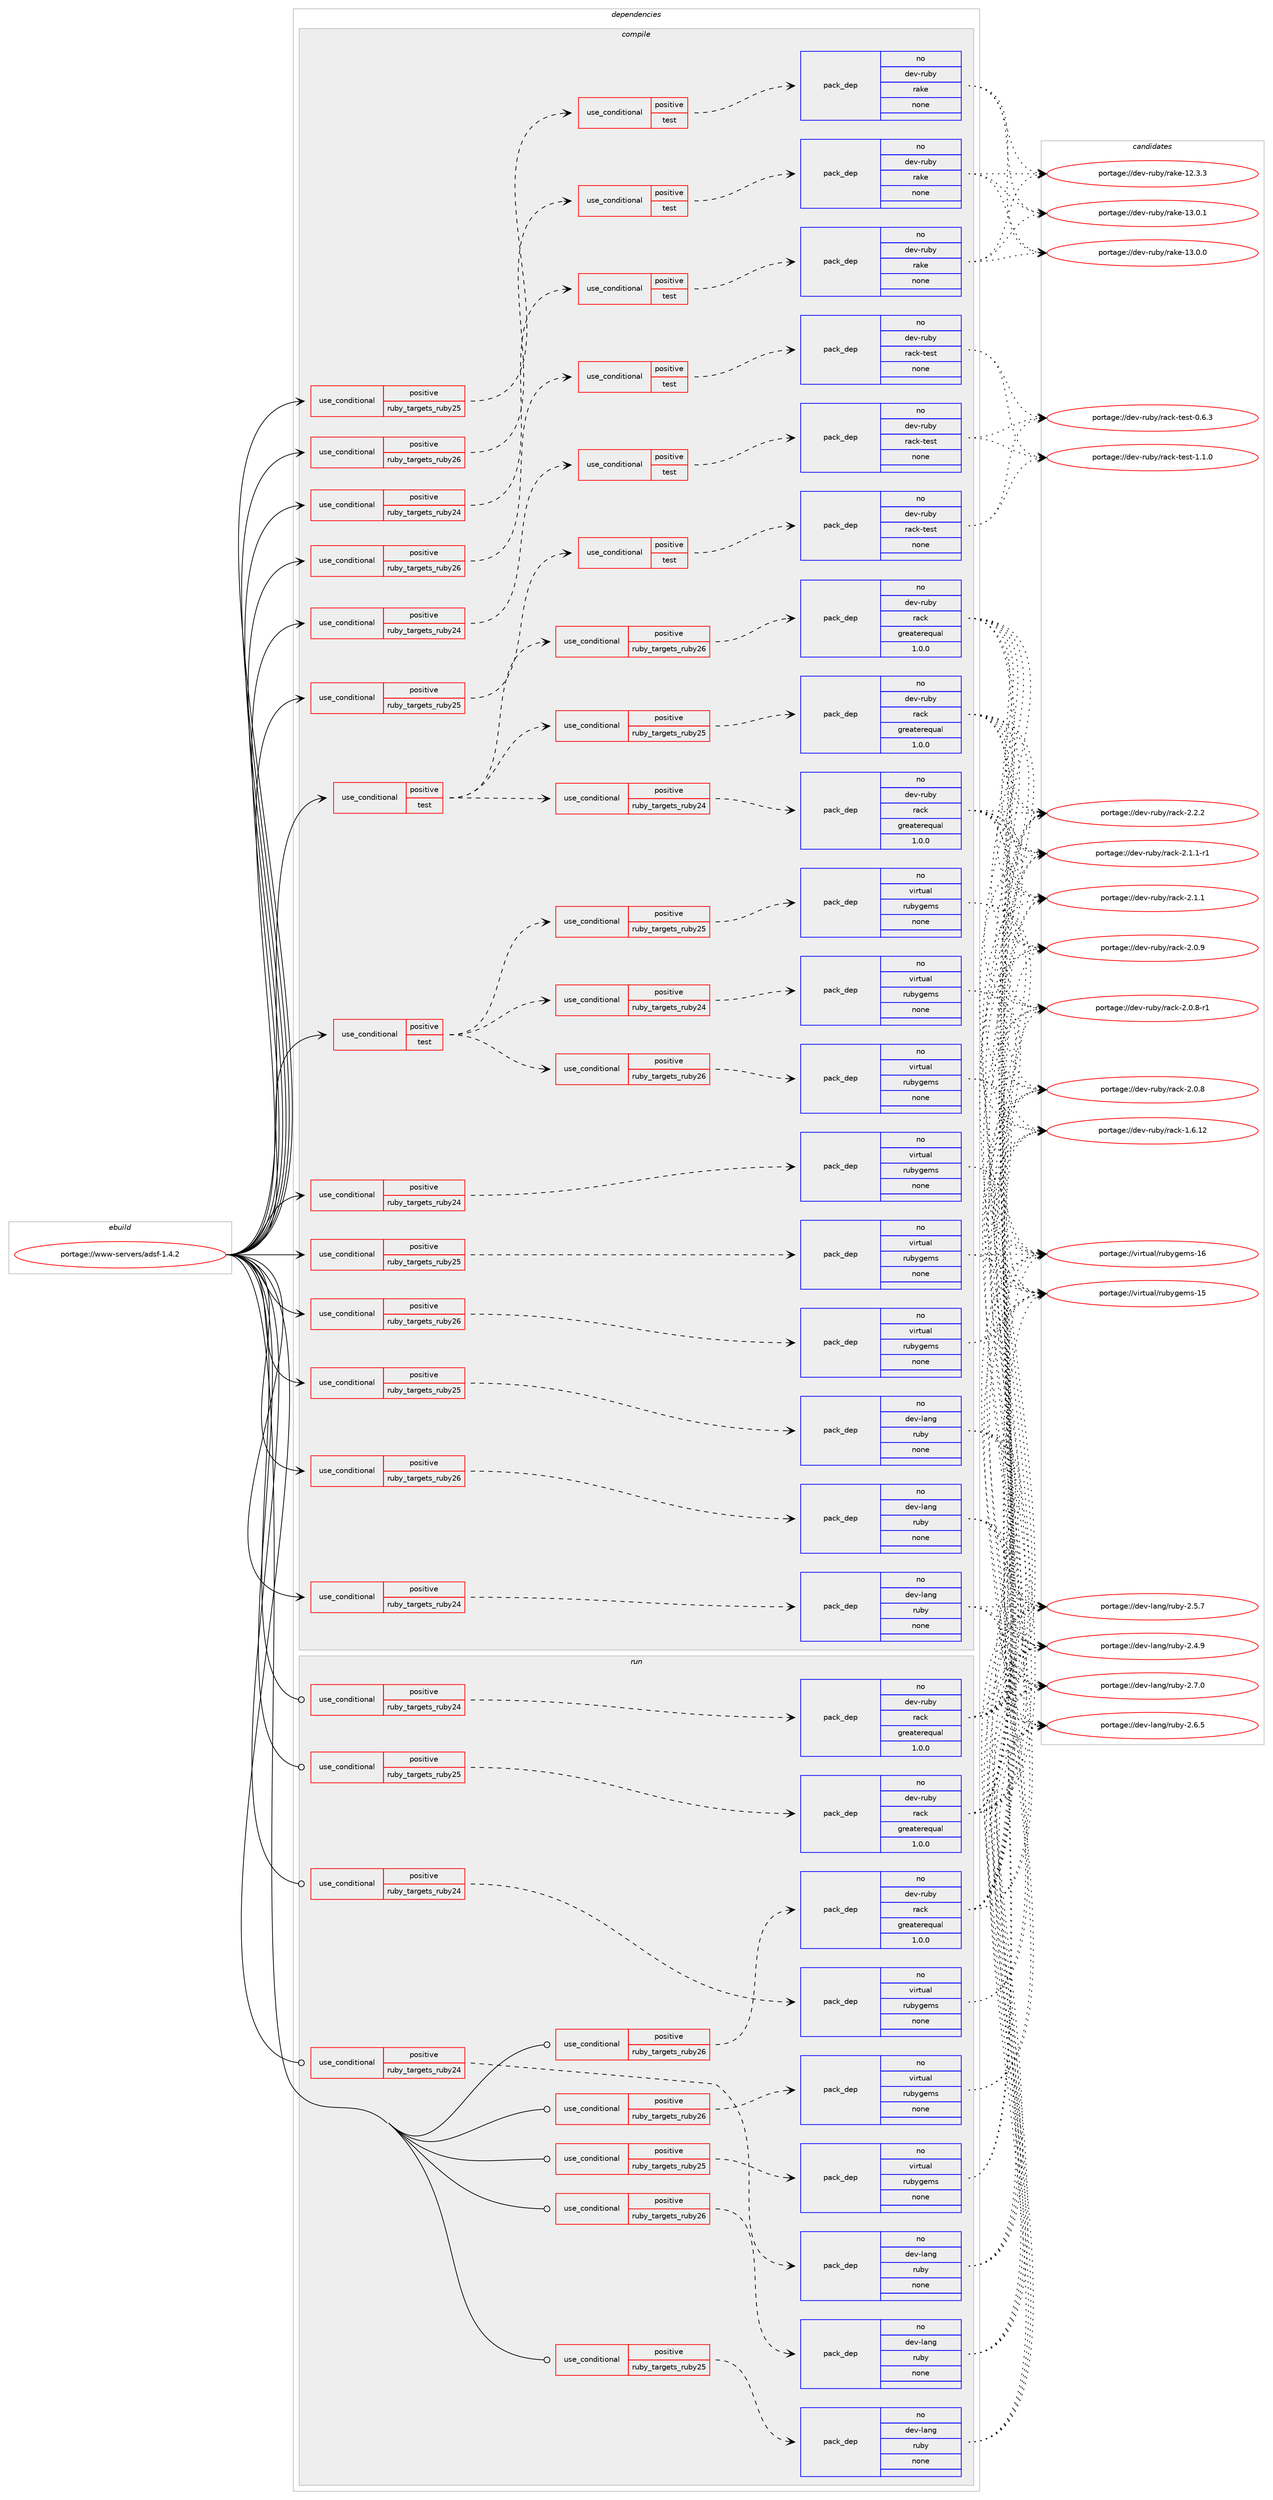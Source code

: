 digraph prolog {

# *************
# Graph options
# *************

newrank=true;
concentrate=true;
compound=true;
graph [rankdir=LR,fontname=Helvetica,fontsize=10,ranksep=1.5];#, ranksep=2.5, nodesep=0.2];
edge  [arrowhead=vee];
node  [fontname=Helvetica,fontsize=10];

# **********
# The ebuild
# **********

subgraph cluster_leftcol {
color=gray;
rank=same;
label=<<i>ebuild</i>>;
id [label="portage://www-servers/adsf-1.4.2", color=red, width=4, href="../www-servers/adsf-1.4.2.svg"];
}

# ****************
# The dependencies
# ****************

subgraph cluster_midcol {
color=gray;
label=<<i>dependencies</i>>;
subgraph cluster_compile {
fillcolor="#eeeeee";
style=filled;
label=<<i>compile</i>>;
subgraph cond671 {
dependency5837 [label=<<TABLE BORDER="0" CELLBORDER="1" CELLSPACING="0" CELLPADDING="4"><TR><TD ROWSPAN="3" CELLPADDING="10">use_conditional</TD></TR><TR><TD>positive</TD></TR><TR><TD>ruby_targets_ruby24</TD></TR></TABLE>>, shape=none, color=red];
subgraph cond672 {
dependency5838 [label=<<TABLE BORDER="0" CELLBORDER="1" CELLSPACING="0" CELLPADDING="4"><TR><TD ROWSPAN="3" CELLPADDING="10">use_conditional</TD></TR><TR><TD>positive</TD></TR><TR><TD>test</TD></TR></TABLE>>, shape=none, color=red];
subgraph pack5133 {
dependency5839 [label=<<TABLE BORDER="0" CELLBORDER="1" CELLSPACING="0" CELLPADDING="4" WIDTH="220"><TR><TD ROWSPAN="6" CELLPADDING="30">pack_dep</TD></TR><TR><TD WIDTH="110">no</TD></TR><TR><TD>dev-ruby</TD></TR><TR><TD>rack-test</TD></TR><TR><TD>none</TD></TR><TR><TD></TD></TR></TABLE>>, shape=none, color=blue];
}
dependency5838:e -> dependency5839:w [weight=20,style="dashed",arrowhead="vee"];
}
dependency5837:e -> dependency5838:w [weight=20,style="dashed",arrowhead="vee"];
}
id:e -> dependency5837:w [weight=20,style="solid",arrowhead="vee"];
subgraph cond673 {
dependency5840 [label=<<TABLE BORDER="0" CELLBORDER="1" CELLSPACING="0" CELLPADDING="4"><TR><TD ROWSPAN="3" CELLPADDING="10">use_conditional</TD></TR><TR><TD>positive</TD></TR><TR><TD>ruby_targets_ruby24</TD></TR></TABLE>>, shape=none, color=red];
subgraph cond674 {
dependency5841 [label=<<TABLE BORDER="0" CELLBORDER="1" CELLSPACING="0" CELLPADDING="4"><TR><TD ROWSPAN="3" CELLPADDING="10">use_conditional</TD></TR><TR><TD>positive</TD></TR><TR><TD>test</TD></TR></TABLE>>, shape=none, color=red];
subgraph pack5134 {
dependency5842 [label=<<TABLE BORDER="0" CELLBORDER="1" CELLSPACING="0" CELLPADDING="4" WIDTH="220"><TR><TD ROWSPAN="6" CELLPADDING="30">pack_dep</TD></TR><TR><TD WIDTH="110">no</TD></TR><TR><TD>dev-ruby</TD></TR><TR><TD>rake</TD></TR><TR><TD>none</TD></TR><TR><TD></TD></TR></TABLE>>, shape=none, color=blue];
}
dependency5841:e -> dependency5842:w [weight=20,style="dashed",arrowhead="vee"];
}
dependency5840:e -> dependency5841:w [weight=20,style="dashed",arrowhead="vee"];
}
id:e -> dependency5840:w [weight=20,style="solid",arrowhead="vee"];
subgraph cond675 {
dependency5843 [label=<<TABLE BORDER="0" CELLBORDER="1" CELLSPACING="0" CELLPADDING="4"><TR><TD ROWSPAN="3" CELLPADDING="10">use_conditional</TD></TR><TR><TD>positive</TD></TR><TR><TD>ruby_targets_ruby24</TD></TR></TABLE>>, shape=none, color=red];
subgraph pack5135 {
dependency5844 [label=<<TABLE BORDER="0" CELLBORDER="1" CELLSPACING="0" CELLPADDING="4" WIDTH="220"><TR><TD ROWSPAN="6" CELLPADDING="30">pack_dep</TD></TR><TR><TD WIDTH="110">no</TD></TR><TR><TD>dev-lang</TD></TR><TR><TD>ruby</TD></TR><TR><TD>none</TD></TR><TR><TD></TD></TR></TABLE>>, shape=none, color=blue];
}
dependency5843:e -> dependency5844:w [weight=20,style="dashed",arrowhead="vee"];
}
id:e -> dependency5843:w [weight=20,style="solid",arrowhead="vee"];
subgraph cond676 {
dependency5845 [label=<<TABLE BORDER="0" CELLBORDER="1" CELLSPACING="0" CELLPADDING="4"><TR><TD ROWSPAN="3" CELLPADDING="10">use_conditional</TD></TR><TR><TD>positive</TD></TR><TR><TD>ruby_targets_ruby24</TD></TR></TABLE>>, shape=none, color=red];
subgraph pack5136 {
dependency5846 [label=<<TABLE BORDER="0" CELLBORDER="1" CELLSPACING="0" CELLPADDING="4" WIDTH="220"><TR><TD ROWSPAN="6" CELLPADDING="30">pack_dep</TD></TR><TR><TD WIDTH="110">no</TD></TR><TR><TD>virtual</TD></TR><TR><TD>rubygems</TD></TR><TR><TD>none</TD></TR><TR><TD></TD></TR></TABLE>>, shape=none, color=blue];
}
dependency5845:e -> dependency5846:w [weight=20,style="dashed",arrowhead="vee"];
}
id:e -> dependency5845:w [weight=20,style="solid",arrowhead="vee"];
subgraph cond677 {
dependency5847 [label=<<TABLE BORDER="0" CELLBORDER="1" CELLSPACING="0" CELLPADDING="4"><TR><TD ROWSPAN="3" CELLPADDING="10">use_conditional</TD></TR><TR><TD>positive</TD></TR><TR><TD>ruby_targets_ruby25</TD></TR></TABLE>>, shape=none, color=red];
subgraph cond678 {
dependency5848 [label=<<TABLE BORDER="0" CELLBORDER="1" CELLSPACING="0" CELLPADDING="4"><TR><TD ROWSPAN="3" CELLPADDING="10">use_conditional</TD></TR><TR><TD>positive</TD></TR><TR><TD>test</TD></TR></TABLE>>, shape=none, color=red];
subgraph pack5137 {
dependency5849 [label=<<TABLE BORDER="0" CELLBORDER="1" CELLSPACING="0" CELLPADDING="4" WIDTH="220"><TR><TD ROWSPAN="6" CELLPADDING="30">pack_dep</TD></TR><TR><TD WIDTH="110">no</TD></TR><TR><TD>dev-ruby</TD></TR><TR><TD>rack-test</TD></TR><TR><TD>none</TD></TR><TR><TD></TD></TR></TABLE>>, shape=none, color=blue];
}
dependency5848:e -> dependency5849:w [weight=20,style="dashed",arrowhead="vee"];
}
dependency5847:e -> dependency5848:w [weight=20,style="dashed",arrowhead="vee"];
}
id:e -> dependency5847:w [weight=20,style="solid",arrowhead="vee"];
subgraph cond679 {
dependency5850 [label=<<TABLE BORDER="0" CELLBORDER="1" CELLSPACING="0" CELLPADDING="4"><TR><TD ROWSPAN="3" CELLPADDING="10">use_conditional</TD></TR><TR><TD>positive</TD></TR><TR><TD>ruby_targets_ruby25</TD></TR></TABLE>>, shape=none, color=red];
subgraph cond680 {
dependency5851 [label=<<TABLE BORDER="0" CELLBORDER="1" CELLSPACING="0" CELLPADDING="4"><TR><TD ROWSPAN="3" CELLPADDING="10">use_conditional</TD></TR><TR><TD>positive</TD></TR><TR><TD>test</TD></TR></TABLE>>, shape=none, color=red];
subgraph pack5138 {
dependency5852 [label=<<TABLE BORDER="0" CELLBORDER="1" CELLSPACING="0" CELLPADDING="4" WIDTH="220"><TR><TD ROWSPAN="6" CELLPADDING="30">pack_dep</TD></TR><TR><TD WIDTH="110">no</TD></TR><TR><TD>dev-ruby</TD></TR><TR><TD>rake</TD></TR><TR><TD>none</TD></TR><TR><TD></TD></TR></TABLE>>, shape=none, color=blue];
}
dependency5851:e -> dependency5852:w [weight=20,style="dashed",arrowhead="vee"];
}
dependency5850:e -> dependency5851:w [weight=20,style="dashed",arrowhead="vee"];
}
id:e -> dependency5850:w [weight=20,style="solid",arrowhead="vee"];
subgraph cond681 {
dependency5853 [label=<<TABLE BORDER="0" CELLBORDER="1" CELLSPACING="0" CELLPADDING="4"><TR><TD ROWSPAN="3" CELLPADDING="10">use_conditional</TD></TR><TR><TD>positive</TD></TR><TR><TD>ruby_targets_ruby25</TD></TR></TABLE>>, shape=none, color=red];
subgraph pack5139 {
dependency5854 [label=<<TABLE BORDER="0" CELLBORDER="1" CELLSPACING="0" CELLPADDING="4" WIDTH="220"><TR><TD ROWSPAN="6" CELLPADDING="30">pack_dep</TD></TR><TR><TD WIDTH="110">no</TD></TR><TR><TD>dev-lang</TD></TR><TR><TD>ruby</TD></TR><TR><TD>none</TD></TR><TR><TD></TD></TR></TABLE>>, shape=none, color=blue];
}
dependency5853:e -> dependency5854:w [weight=20,style="dashed",arrowhead="vee"];
}
id:e -> dependency5853:w [weight=20,style="solid",arrowhead="vee"];
subgraph cond682 {
dependency5855 [label=<<TABLE BORDER="0" CELLBORDER="1" CELLSPACING="0" CELLPADDING="4"><TR><TD ROWSPAN="3" CELLPADDING="10">use_conditional</TD></TR><TR><TD>positive</TD></TR><TR><TD>ruby_targets_ruby25</TD></TR></TABLE>>, shape=none, color=red];
subgraph pack5140 {
dependency5856 [label=<<TABLE BORDER="0" CELLBORDER="1" CELLSPACING="0" CELLPADDING="4" WIDTH="220"><TR><TD ROWSPAN="6" CELLPADDING="30">pack_dep</TD></TR><TR><TD WIDTH="110">no</TD></TR><TR><TD>virtual</TD></TR><TR><TD>rubygems</TD></TR><TR><TD>none</TD></TR><TR><TD></TD></TR></TABLE>>, shape=none, color=blue];
}
dependency5855:e -> dependency5856:w [weight=20,style="dashed",arrowhead="vee"];
}
id:e -> dependency5855:w [weight=20,style="solid",arrowhead="vee"];
subgraph cond683 {
dependency5857 [label=<<TABLE BORDER="0" CELLBORDER="1" CELLSPACING="0" CELLPADDING="4"><TR><TD ROWSPAN="3" CELLPADDING="10">use_conditional</TD></TR><TR><TD>positive</TD></TR><TR><TD>ruby_targets_ruby26</TD></TR></TABLE>>, shape=none, color=red];
subgraph cond684 {
dependency5858 [label=<<TABLE BORDER="0" CELLBORDER="1" CELLSPACING="0" CELLPADDING="4"><TR><TD ROWSPAN="3" CELLPADDING="10">use_conditional</TD></TR><TR><TD>positive</TD></TR><TR><TD>test</TD></TR></TABLE>>, shape=none, color=red];
subgraph pack5141 {
dependency5859 [label=<<TABLE BORDER="0" CELLBORDER="1" CELLSPACING="0" CELLPADDING="4" WIDTH="220"><TR><TD ROWSPAN="6" CELLPADDING="30">pack_dep</TD></TR><TR><TD WIDTH="110">no</TD></TR><TR><TD>dev-ruby</TD></TR><TR><TD>rack-test</TD></TR><TR><TD>none</TD></TR><TR><TD></TD></TR></TABLE>>, shape=none, color=blue];
}
dependency5858:e -> dependency5859:w [weight=20,style="dashed",arrowhead="vee"];
}
dependency5857:e -> dependency5858:w [weight=20,style="dashed",arrowhead="vee"];
}
id:e -> dependency5857:w [weight=20,style="solid",arrowhead="vee"];
subgraph cond685 {
dependency5860 [label=<<TABLE BORDER="0" CELLBORDER="1" CELLSPACING="0" CELLPADDING="4"><TR><TD ROWSPAN="3" CELLPADDING="10">use_conditional</TD></TR><TR><TD>positive</TD></TR><TR><TD>ruby_targets_ruby26</TD></TR></TABLE>>, shape=none, color=red];
subgraph cond686 {
dependency5861 [label=<<TABLE BORDER="0" CELLBORDER="1" CELLSPACING="0" CELLPADDING="4"><TR><TD ROWSPAN="3" CELLPADDING="10">use_conditional</TD></TR><TR><TD>positive</TD></TR><TR><TD>test</TD></TR></TABLE>>, shape=none, color=red];
subgraph pack5142 {
dependency5862 [label=<<TABLE BORDER="0" CELLBORDER="1" CELLSPACING="0" CELLPADDING="4" WIDTH="220"><TR><TD ROWSPAN="6" CELLPADDING="30">pack_dep</TD></TR><TR><TD WIDTH="110">no</TD></TR><TR><TD>dev-ruby</TD></TR><TR><TD>rake</TD></TR><TR><TD>none</TD></TR><TR><TD></TD></TR></TABLE>>, shape=none, color=blue];
}
dependency5861:e -> dependency5862:w [weight=20,style="dashed",arrowhead="vee"];
}
dependency5860:e -> dependency5861:w [weight=20,style="dashed",arrowhead="vee"];
}
id:e -> dependency5860:w [weight=20,style="solid",arrowhead="vee"];
subgraph cond687 {
dependency5863 [label=<<TABLE BORDER="0" CELLBORDER="1" CELLSPACING="0" CELLPADDING="4"><TR><TD ROWSPAN="3" CELLPADDING="10">use_conditional</TD></TR><TR><TD>positive</TD></TR><TR><TD>ruby_targets_ruby26</TD></TR></TABLE>>, shape=none, color=red];
subgraph pack5143 {
dependency5864 [label=<<TABLE BORDER="0" CELLBORDER="1" CELLSPACING="0" CELLPADDING="4" WIDTH="220"><TR><TD ROWSPAN="6" CELLPADDING="30">pack_dep</TD></TR><TR><TD WIDTH="110">no</TD></TR><TR><TD>dev-lang</TD></TR><TR><TD>ruby</TD></TR><TR><TD>none</TD></TR><TR><TD></TD></TR></TABLE>>, shape=none, color=blue];
}
dependency5863:e -> dependency5864:w [weight=20,style="dashed",arrowhead="vee"];
}
id:e -> dependency5863:w [weight=20,style="solid",arrowhead="vee"];
subgraph cond688 {
dependency5865 [label=<<TABLE BORDER="0" CELLBORDER="1" CELLSPACING="0" CELLPADDING="4"><TR><TD ROWSPAN="3" CELLPADDING="10">use_conditional</TD></TR><TR><TD>positive</TD></TR><TR><TD>ruby_targets_ruby26</TD></TR></TABLE>>, shape=none, color=red];
subgraph pack5144 {
dependency5866 [label=<<TABLE BORDER="0" CELLBORDER="1" CELLSPACING="0" CELLPADDING="4" WIDTH="220"><TR><TD ROWSPAN="6" CELLPADDING="30">pack_dep</TD></TR><TR><TD WIDTH="110">no</TD></TR><TR><TD>virtual</TD></TR><TR><TD>rubygems</TD></TR><TR><TD>none</TD></TR><TR><TD></TD></TR></TABLE>>, shape=none, color=blue];
}
dependency5865:e -> dependency5866:w [weight=20,style="dashed",arrowhead="vee"];
}
id:e -> dependency5865:w [weight=20,style="solid",arrowhead="vee"];
subgraph cond689 {
dependency5867 [label=<<TABLE BORDER="0" CELLBORDER="1" CELLSPACING="0" CELLPADDING="4"><TR><TD ROWSPAN="3" CELLPADDING="10">use_conditional</TD></TR><TR><TD>positive</TD></TR><TR><TD>test</TD></TR></TABLE>>, shape=none, color=red];
subgraph cond690 {
dependency5868 [label=<<TABLE BORDER="0" CELLBORDER="1" CELLSPACING="0" CELLPADDING="4"><TR><TD ROWSPAN="3" CELLPADDING="10">use_conditional</TD></TR><TR><TD>positive</TD></TR><TR><TD>ruby_targets_ruby24</TD></TR></TABLE>>, shape=none, color=red];
subgraph pack5145 {
dependency5869 [label=<<TABLE BORDER="0" CELLBORDER="1" CELLSPACING="0" CELLPADDING="4" WIDTH="220"><TR><TD ROWSPAN="6" CELLPADDING="30">pack_dep</TD></TR><TR><TD WIDTH="110">no</TD></TR><TR><TD>dev-ruby</TD></TR><TR><TD>rack</TD></TR><TR><TD>greaterequal</TD></TR><TR><TD>1.0.0</TD></TR></TABLE>>, shape=none, color=blue];
}
dependency5868:e -> dependency5869:w [weight=20,style="dashed",arrowhead="vee"];
}
dependency5867:e -> dependency5868:w [weight=20,style="dashed",arrowhead="vee"];
subgraph cond691 {
dependency5870 [label=<<TABLE BORDER="0" CELLBORDER="1" CELLSPACING="0" CELLPADDING="4"><TR><TD ROWSPAN="3" CELLPADDING="10">use_conditional</TD></TR><TR><TD>positive</TD></TR><TR><TD>ruby_targets_ruby25</TD></TR></TABLE>>, shape=none, color=red];
subgraph pack5146 {
dependency5871 [label=<<TABLE BORDER="0" CELLBORDER="1" CELLSPACING="0" CELLPADDING="4" WIDTH="220"><TR><TD ROWSPAN="6" CELLPADDING="30">pack_dep</TD></TR><TR><TD WIDTH="110">no</TD></TR><TR><TD>dev-ruby</TD></TR><TR><TD>rack</TD></TR><TR><TD>greaterequal</TD></TR><TR><TD>1.0.0</TD></TR></TABLE>>, shape=none, color=blue];
}
dependency5870:e -> dependency5871:w [weight=20,style="dashed",arrowhead="vee"];
}
dependency5867:e -> dependency5870:w [weight=20,style="dashed",arrowhead="vee"];
subgraph cond692 {
dependency5872 [label=<<TABLE BORDER="0" CELLBORDER="1" CELLSPACING="0" CELLPADDING="4"><TR><TD ROWSPAN="3" CELLPADDING="10">use_conditional</TD></TR><TR><TD>positive</TD></TR><TR><TD>ruby_targets_ruby26</TD></TR></TABLE>>, shape=none, color=red];
subgraph pack5147 {
dependency5873 [label=<<TABLE BORDER="0" CELLBORDER="1" CELLSPACING="0" CELLPADDING="4" WIDTH="220"><TR><TD ROWSPAN="6" CELLPADDING="30">pack_dep</TD></TR><TR><TD WIDTH="110">no</TD></TR><TR><TD>dev-ruby</TD></TR><TR><TD>rack</TD></TR><TR><TD>greaterequal</TD></TR><TR><TD>1.0.0</TD></TR></TABLE>>, shape=none, color=blue];
}
dependency5872:e -> dependency5873:w [weight=20,style="dashed",arrowhead="vee"];
}
dependency5867:e -> dependency5872:w [weight=20,style="dashed",arrowhead="vee"];
}
id:e -> dependency5867:w [weight=20,style="solid",arrowhead="vee"];
subgraph cond693 {
dependency5874 [label=<<TABLE BORDER="0" CELLBORDER="1" CELLSPACING="0" CELLPADDING="4"><TR><TD ROWSPAN="3" CELLPADDING="10">use_conditional</TD></TR><TR><TD>positive</TD></TR><TR><TD>test</TD></TR></TABLE>>, shape=none, color=red];
subgraph cond694 {
dependency5875 [label=<<TABLE BORDER="0" CELLBORDER="1" CELLSPACING="0" CELLPADDING="4"><TR><TD ROWSPAN="3" CELLPADDING="10">use_conditional</TD></TR><TR><TD>positive</TD></TR><TR><TD>ruby_targets_ruby24</TD></TR></TABLE>>, shape=none, color=red];
subgraph pack5148 {
dependency5876 [label=<<TABLE BORDER="0" CELLBORDER="1" CELLSPACING="0" CELLPADDING="4" WIDTH="220"><TR><TD ROWSPAN="6" CELLPADDING="30">pack_dep</TD></TR><TR><TD WIDTH="110">no</TD></TR><TR><TD>virtual</TD></TR><TR><TD>rubygems</TD></TR><TR><TD>none</TD></TR><TR><TD></TD></TR></TABLE>>, shape=none, color=blue];
}
dependency5875:e -> dependency5876:w [weight=20,style="dashed",arrowhead="vee"];
}
dependency5874:e -> dependency5875:w [weight=20,style="dashed",arrowhead="vee"];
subgraph cond695 {
dependency5877 [label=<<TABLE BORDER="0" CELLBORDER="1" CELLSPACING="0" CELLPADDING="4"><TR><TD ROWSPAN="3" CELLPADDING="10">use_conditional</TD></TR><TR><TD>positive</TD></TR><TR><TD>ruby_targets_ruby25</TD></TR></TABLE>>, shape=none, color=red];
subgraph pack5149 {
dependency5878 [label=<<TABLE BORDER="0" CELLBORDER="1" CELLSPACING="0" CELLPADDING="4" WIDTH="220"><TR><TD ROWSPAN="6" CELLPADDING="30">pack_dep</TD></TR><TR><TD WIDTH="110">no</TD></TR><TR><TD>virtual</TD></TR><TR><TD>rubygems</TD></TR><TR><TD>none</TD></TR><TR><TD></TD></TR></TABLE>>, shape=none, color=blue];
}
dependency5877:e -> dependency5878:w [weight=20,style="dashed",arrowhead="vee"];
}
dependency5874:e -> dependency5877:w [weight=20,style="dashed",arrowhead="vee"];
subgraph cond696 {
dependency5879 [label=<<TABLE BORDER="0" CELLBORDER="1" CELLSPACING="0" CELLPADDING="4"><TR><TD ROWSPAN="3" CELLPADDING="10">use_conditional</TD></TR><TR><TD>positive</TD></TR><TR><TD>ruby_targets_ruby26</TD></TR></TABLE>>, shape=none, color=red];
subgraph pack5150 {
dependency5880 [label=<<TABLE BORDER="0" CELLBORDER="1" CELLSPACING="0" CELLPADDING="4" WIDTH="220"><TR><TD ROWSPAN="6" CELLPADDING="30">pack_dep</TD></TR><TR><TD WIDTH="110">no</TD></TR><TR><TD>virtual</TD></TR><TR><TD>rubygems</TD></TR><TR><TD>none</TD></TR><TR><TD></TD></TR></TABLE>>, shape=none, color=blue];
}
dependency5879:e -> dependency5880:w [weight=20,style="dashed",arrowhead="vee"];
}
dependency5874:e -> dependency5879:w [weight=20,style="dashed",arrowhead="vee"];
}
id:e -> dependency5874:w [weight=20,style="solid",arrowhead="vee"];
}
subgraph cluster_compileandrun {
fillcolor="#eeeeee";
style=filled;
label=<<i>compile and run</i>>;
}
subgraph cluster_run {
fillcolor="#eeeeee";
style=filled;
label=<<i>run</i>>;
subgraph cond697 {
dependency5881 [label=<<TABLE BORDER="0" CELLBORDER="1" CELLSPACING="0" CELLPADDING="4"><TR><TD ROWSPAN="3" CELLPADDING="10">use_conditional</TD></TR><TR><TD>positive</TD></TR><TR><TD>ruby_targets_ruby24</TD></TR></TABLE>>, shape=none, color=red];
subgraph pack5151 {
dependency5882 [label=<<TABLE BORDER="0" CELLBORDER="1" CELLSPACING="0" CELLPADDING="4" WIDTH="220"><TR><TD ROWSPAN="6" CELLPADDING="30">pack_dep</TD></TR><TR><TD WIDTH="110">no</TD></TR><TR><TD>dev-lang</TD></TR><TR><TD>ruby</TD></TR><TR><TD>none</TD></TR><TR><TD></TD></TR></TABLE>>, shape=none, color=blue];
}
dependency5881:e -> dependency5882:w [weight=20,style="dashed",arrowhead="vee"];
}
id:e -> dependency5881:w [weight=20,style="solid",arrowhead="odot"];
subgraph cond698 {
dependency5883 [label=<<TABLE BORDER="0" CELLBORDER="1" CELLSPACING="0" CELLPADDING="4"><TR><TD ROWSPAN="3" CELLPADDING="10">use_conditional</TD></TR><TR><TD>positive</TD></TR><TR><TD>ruby_targets_ruby24</TD></TR></TABLE>>, shape=none, color=red];
subgraph pack5152 {
dependency5884 [label=<<TABLE BORDER="0" CELLBORDER="1" CELLSPACING="0" CELLPADDING="4" WIDTH="220"><TR><TD ROWSPAN="6" CELLPADDING="30">pack_dep</TD></TR><TR><TD WIDTH="110">no</TD></TR><TR><TD>dev-ruby</TD></TR><TR><TD>rack</TD></TR><TR><TD>greaterequal</TD></TR><TR><TD>1.0.0</TD></TR></TABLE>>, shape=none, color=blue];
}
dependency5883:e -> dependency5884:w [weight=20,style="dashed",arrowhead="vee"];
}
id:e -> dependency5883:w [weight=20,style="solid",arrowhead="odot"];
subgraph cond699 {
dependency5885 [label=<<TABLE BORDER="0" CELLBORDER="1" CELLSPACING="0" CELLPADDING="4"><TR><TD ROWSPAN="3" CELLPADDING="10">use_conditional</TD></TR><TR><TD>positive</TD></TR><TR><TD>ruby_targets_ruby24</TD></TR></TABLE>>, shape=none, color=red];
subgraph pack5153 {
dependency5886 [label=<<TABLE BORDER="0" CELLBORDER="1" CELLSPACING="0" CELLPADDING="4" WIDTH="220"><TR><TD ROWSPAN="6" CELLPADDING="30">pack_dep</TD></TR><TR><TD WIDTH="110">no</TD></TR><TR><TD>virtual</TD></TR><TR><TD>rubygems</TD></TR><TR><TD>none</TD></TR><TR><TD></TD></TR></TABLE>>, shape=none, color=blue];
}
dependency5885:e -> dependency5886:w [weight=20,style="dashed",arrowhead="vee"];
}
id:e -> dependency5885:w [weight=20,style="solid",arrowhead="odot"];
subgraph cond700 {
dependency5887 [label=<<TABLE BORDER="0" CELLBORDER="1" CELLSPACING="0" CELLPADDING="4"><TR><TD ROWSPAN="3" CELLPADDING="10">use_conditional</TD></TR><TR><TD>positive</TD></TR><TR><TD>ruby_targets_ruby25</TD></TR></TABLE>>, shape=none, color=red];
subgraph pack5154 {
dependency5888 [label=<<TABLE BORDER="0" CELLBORDER="1" CELLSPACING="0" CELLPADDING="4" WIDTH="220"><TR><TD ROWSPAN="6" CELLPADDING="30">pack_dep</TD></TR><TR><TD WIDTH="110">no</TD></TR><TR><TD>dev-lang</TD></TR><TR><TD>ruby</TD></TR><TR><TD>none</TD></TR><TR><TD></TD></TR></TABLE>>, shape=none, color=blue];
}
dependency5887:e -> dependency5888:w [weight=20,style="dashed",arrowhead="vee"];
}
id:e -> dependency5887:w [weight=20,style="solid",arrowhead="odot"];
subgraph cond701 {
dependency5889 [label=<<TABLE BORDER="0" CELLBORDER="1" CELLSPACING="0" CELLPADDING="4"><TR><TD ROWSPAN="3" CELLPADDING="10">use_conditional</TD></TR><TR><TD>positive</TD></TR><TR><TD>ruby_targets_ruby25</TD></TR></TABLE>>, shape=none, color=red];
subgraph pack5155 {
dependency5890 [label=<<TABLE BORDER="0" CELLBORDER="1" CELLSPACING="0" CELLPADDING="4" WIDTH="220"><TR><TD ROWSPAN="6" CELLPADDING="30">pack_dep</TD></TR><TR><TD WIDTH="110">no</TD></TR><TR><TD>dev-ruby</TD></TR><TR><TD>rack</TD></TR><TR><TD>greaterequal</TD></TR><TR><TD>1.0.0</TD></TR></TABLE>>, shape=none, color=blue];
}
dependency5889:e -> dependency5890:w [weight=20,style="dashed",arrowhead="vee"];
}
id:e -> dependency5889:w [weight=20,style="solid",arrowhead="odot"];
subgraph cond702 {
dependency5891 [label=<<TABLE BORDER="0" CELLBORDER="1" CELLSPACING="0" CELLPADDING="4"><TR><TD ROWSPAN="3" CELLPADDING="10">use_conditional</TD></TR><TR><TD>positive</TD></TR><TR><TD>ruby_targets_ruby25</TD></TR></TABLE>>, shape=none, color=red];
subgraph pack5156 {
dependency5892 [label=<<TABLE BORDER="0" CELLBORDER="1" CELLSPACING="0" CELLPADDING="4" WIDTH="220"><TR><TD ROWSPAN="6" CELLPADDING="30">pack_dep</TD></TR><TR><TD WIDTH="110">no</TD></TR><TR><TD>virtual</TD></TR><TR><TD>rubygems</TD></TR><TR><TD>none</TD></TR><TR><TD></TD></TR></TABLE>>, shape=none, color=blue];
}
dependency5891:e -> dependency5892:w [weight=20,style="dashed",arrowhead="vee"];
}
id:e -> dependency5891:w [weight=20,style="solid",arrowhead="odot"];
subgraph cond703 {
dependency5893 [label=<<TABLE BORDER="0" CELLBORDER="1" CELLSPACING="0" CELLPADDING="4"><TR><TD ROWSPAN="3" CELLPADDING="10">use_conditional</TD></TR><TR><TD>positive</TD></TR><TR><TD>ruby_targets_ruby26</TD></TR></TABLE>>, shape=none, color=red];
subgraph pack5157 {
dependency5894 [label=<<TABLE BORDER="0" CELLBORDER="1" CELLSPACING="0" CELLPADDING="4" WIDTH="220"><TR><TD ROWSPAN="6" CELLPADDING="30">pack_dep</TD></TR><TR><TD WIDTH="110">no</TD></TR><TR><TD>dev-lang</TD></TR><TR><TD>ruby</TD></TR><TR><TD>none</TD></TR><TR><TD></TD></TR></TABLE>>, shape=none, color=blue];
}
dependency5893:e -> dependency5894:w [weight=20,style="dashed",arrowhead="vee"];
}
id:e -> dependency5893:w [weight=20,style="solid",arrowhead="odot"];
subgraph cond704 {
dependency5895 [label=<<TABLE BORDER="0" CELLBORDER="1" CELLSPACING="0" CELLPADDING="4"><TR><TD ROWSPAN="3" CELLPADDING="10">use_conditional</TD></TR><TR><TD>positive</TD></TR><TR><TD>ruby_targets_ruby26</TD></TR></TABLE>>, shape=none, color=red];
subgraph pack5158 {
dependency5896 [label=<<TABLE BORDER="0" CELLBORDER="1" CELLSPACING="0" CELLPADDING="4" WIDTH="220"><TR><TD ROWSPAN="6" CELLPADDING="30">pack_dep</TD></TR><TR><TD WIDTH="110">no</TD></TR><TR><TD>dev-ruby</TD></TR><TR><TD>rack</TD></TR><TR><TD>greaterequal</TD></TR><TR><TD>1.0.0</TD></TR></TABLE>>, shape=none, color=blue];
}
dependency5895:e -> dependency5896:w [weight=20,style="dashed",arrowhead="vee"];
}
id:e -> dependency5895:w [weight=20,style="solid",arrowhead="odot"];
subgraph cond705 {
dependency5897 [label=<<TABLE BORDER="0" CELLBORDER="1" CELLSPACING="0" CELLPADDING="4"><TR><TD ROWSPAN="3" CELLPADDING="10">use_conditional</TD></TR><TR><TD>positive</TD></TR><TR><TD>ruby_targets_ruby26</TD></TR></TABLE>>, shape=none, color=red];
subgraph pack5159 {
dependency5898 [label=<<TABLE BORDER="0" CELLBORDER="1" CELLSPACING="0" CELLPADDING="4" WIDTH="220"><TR><TD ROWSPAN="6" CELLPADDING="30">pack_dep</TD></TR><TR><TD WIDTH="110">no</TD></TR><TR><TD>virtual</TD></TR><TR><TD>rubygems</TD></TR><TR><TD>none</TD></TR><TR><TD></TD></TR></TABLE>>, shape=none, color=blue];
}
dependency5897:e -> dependency5898:w [weight=20,style="dashed",arrowhead="vee"];
}
id:e -> dependency5897:w [weight=20,style="solid",arrowhead="odot"];
}
}

# **************
# The candidates
# **************

subgraph cluster_choices {
rank=same;
color=gray;
label=<<i>candidates</i>>;

subgraph choice5133 {
color=black;
nodesep=1;
choice100101118451141179812147114979910745116101115116454946494648 [label="portage://dev-ruby/rack-test-1.1.0", color=red, width=4,href="../dev-ruby/rack-test-1.1.0.svg"];
choice100101118451141179812147114979910745116101115116454846544651 [label="portage://dev-ruby/rack-test-0.6.3", color=red, width=4,href="../dev-ruby/rack-test-0.6.3.svg"];
dependency5839:e -> choice100101118451141179812147114979910745116101115116454946494648:w [style=dotted,weight="100"];
dependency5839:e -> choice100101118451141179812147114979910745116101115116454846544651:w [style=dotted,weight="100"];
}
subgraph choice5134 {
color=black;
nodesep=1;
choice1001011184511411798121471149710710145495146484649 [label="portage://dev-ruby/rake-13.0.1", color=red, width=4,href="../dev-ruby/rake-13.0.1.svg"];
choice1001011184511411798121471149710710145495146484648 [label="portage://dev-ruby/rake-13.0.0", color=red, width=4,href="../dev-ruby/rake-13.0.0.svg"];
choice1001011184511411798121471149710710145495046514651 [label="portage://dev-ruby/rake-12.3.3", color=red, width=4,href="../dev-ruby/rake-12.3.3.svg"];
dependency5842:e -> choice1001011184511411798121471149710710145495146484649:w [style=dotted,weight="100"];
dependency5842:e -> choice1001011184511411798121471149710710145495146484648:w [style=dotted,weight="100"];
dependency5842:e -> choice1001011184511411798121471149710710145495046514651:w [style=dotted,weight="100"];
}
subgraph choice5135 {
color=black;
nodesep=1;
choice10010111845108971101034711411798121455046554648 [label="portage://dev-lang/ruby-2.7.0", color=red, width=4,href="../dev-lang/ruby-2.7.0.svg"];
choice10010111845108971101034711411798121455046544653 [label="portage://dev-lang/ruby-2.6.5", color=red, width=4,href="../dev-lang/ruby-2.6.5.svg"];
choice10010111845108971101034711411798121455046534655 [label="portage://dev-lang/ruby-2.5.7", color=red, width=4,href="../dev-lang/ruby-2.5.7.svg"];
choice10010111845108971101034711411798121455046524657 [label="portage://dev-lang/ruby-2.4.9", color=red, width=4,href="../dev-lang/ruby-2.4.9.svg"];
dependency5844:e -> choice10010111845108971101034711411798121455046554648:w [style=dotted,weight="100"];
dependency5844:e -> choice10010111845108971101034711411798121455046544653:w [style=dotted,weight="100"];
dependency5844:e -> choice10010111845108971101034711411798121455046534655:w [style=dotted,weight="100"];
dependency5844:e -> choice10010111845108971101034711411798121455046524657:w [style=dotted,weight="100"];
}
subgraph choice5136 {
color=black;
nodesep=1;
choice118105114116117971084711411798121103101109115454954 [label="portage://virtual/rubygems-16", color=red, width=4,href="../virtual/rubygems-16.svg"];
choice118105114116117971084711411798121103101109115454953 [label="portage://virtual/rubygems-15", color=red, width=4,href="../virtual/rubygems-15.svg"];
dependency5846:e -> choice118105114116117971084711411798121103101109115454954:w [style=dotted,weight="100"];
dependency5846:e -> choice118105114116117971084711411798121103101109115454953:w [style=dotted,weight="100"];
}
subgraph choice5137 {
color=black;
nodesep=1;
choice100101118451141179812147114979910745116101115116454946494648 [label="portage://dev-ruby/rack-test-1.1.0", color=red, width=4,href="../dev-ruby/rack-test-1.1.0.svg"];
choice100101118451141179812147114979910745116101115116454846544651 [label="portage://dev-ruby/rack-test-0.6.3", color=red, width=4,href="../dev-ruby/rack-test-0.6.3.svg"];
dependency5849:e -> choice100101118451141179812147114979910745116101115116454946494648:w [style=dotted,weight="100"];
dependency5849:e -> choice100101118451141179812147114979910745116101115116454846544651:w [style=dotted,weight="100"];
}
subgraph choice5138 {
color=black;
nodesep=1;
choice1001011184511411798121471149710710145495146484649 [label="portage://dev-ruby/rake-13.0.1", color=red, width=4,href="../dev-ruby/rake-13.0.1.svg"];
choice1001011184511411798121471149710710145495146484648 [label="portage://dev-ruby/rake-13.0.0", color=red, width=4,href="../dev-ruby/rake-13.0.0.svg"];
choice1001011184511411798121471149710710145495046514651 [label="portage://dev-ruby/rake-12.3.3", color=red, width=4,href="../dev-ruby/rake-12.3.3.svg"];
dependency5852:e -> choice1001011184511411798121471149710710145495146484649:w [style=dotted,weight="100"];
dependency5852:e -> choice1001011184511411798121471149710710145495146484648:w [style=dotted,weight="100"];
dependency5852:e -> choice1001011184511411798121471149710710145495046514651:w [style=dotted,weight="100"];
}
subgraph choice5139 {
color=black;
nodesep=1;
choice10010111845108971101034711411798121455046554648 [label="portage://dev-lang/ruby-2.7.0", color=red, width=4,href="../dev-lang/ruby-2.7.0.svg"];
choice10010111845108971101034711411798121455046544653 [label="portage://dev-lang/ruby-2.6.5", color=red, width=4,href="../dev-lang/ruby-2.6.5.svg"];
choice10010111845108971101034711411798121455046534655 [label="portage://dev-lang/ruby-2.5.7", color=red, width=4,href="../dev-lang/ruby-2.5.7.svg"];
choice10010111845108971101034711411798121455046524657 [label="portage://dev-lang/ruby-2.4.9", color=red, width=4,href="../dev-lang/ruby-2.4.9.svg"];
dependency5854:e -> choice10010111845108971101034711411798121455046554648:w [style=dotted,weight="100"];
dependency5854:e -> choice10010111845108971101034711411798121455046544653:w [style=dotted,weight="100"];
dependency5854:e -> choice10010111845108971101034711411798121455046534655:w [style=dotted,weight="100"];
dependency5854:e -> choice10010111845108971101034711411798121455046524657:w [style=dotted,weight="100"];
}
subgraph choice5140 {
color=black;
nodesep=1;
choice118105114116117971084711411798121103101109115454954 [label="portage://virtual/rubygems-16", color=red, width=4,href="../virtual/rubygems-16.svg"];
choice118105114116117971084711411798121103101109115454953 [label="portage://virtual/rubygems-15", color=red, width=4,href="../virtual/rubygems-15.svg"];
dependency5856:e -> choice118105114116117971084711411798121103101109115454954:w [style=dotted,weight="100"];
dependency5856:e -> choice118105114116117971084711411798121103101109115454953:w [style=dotted,weight="100"];
}
subgraph choice5141 {
color=black;
nodesep=1;
choice100101118451141179812147114979910745116101115116454946494648 [label="portage://dev-ruby/rack-test-1.1.0", color=red, width=4,href="../dev-ruby/rack-test-1.1.0.svg"];
choice100101118451141179812147114979910745116101115116454846544651 [label="portage://dev-ruby/rack-test-0.6.3", color=red, width=4,href="../dev-ruby/rack-test-0.6.3.svg"];
dependency5859:e -> choice100101118451141179812147114979910745116101115116454946494648:w [style=dotted,weight="100"];
dependency5859:e -> choice100101118451141179812147114979910745116101115116454846544651:w [style=dotted,weight="100"];
}
subgraph choice5142 {
color=black;
nodesep=1;
choice1001011184511411798121471149710710145495146484649 [label="portage://dev-ruby/rake-13.0.1", color=red, width=4,href="../dev-ruby/rake-13.0.1.svg"];
choice1001011184511411798121471149710710145495146484648 [label="portage://dev-ruby/rake-13.0.0", color=red, width=4,href="../dev-ruby/rake-13.0.0.svg"];
choice1001011184511411798121471149710710145495046514651 [label="portage://dev-ruby/rake-12.3.3", color=red, width=4,href="../dev-ruby/rake-12.3.3.svg"];
dependency5862:e -> choice1001011184511411798121471149710710145495146484649:w [style=dotted,weight="100"];
dependency5862:e -> choice1001011184511411798121471149710710145495146484648:w [style=dotted,weight="100"];
dependency5862:e -> choice1001011184511411798121471149710710145495046514651:w [style=dotted,weight="100"];
}
subgraph choice5143 {
color=black;
nodesep=1;
choice10010111845108971101034711411798121455046554648 [label="portage://dev-lang/ruby-2.7.0", color=red, width=4,href="../dev-lang/ruby-2.7.0.svg"];
choice10010111845108971101034711411798121455046544653 [label="portage://dev-lang/ruby-2.6.5", color=red, width=4,href="../dev-lang/ruby-2.6.5.svg"];
choice10010111845108971101034711411798121455046534655 [label="portage://dev-lang/ruby-2.5.7", color=red, width=4,href="../dev-lang/ruby-2.5.7.svg"];
choice10010111845108971101034711411798121455046524657 [label="portage://dev-lang/ruby-2.4.9", color=red, width=4,href="../dev-lang/ruby-2.4.9.svg"];
dependency5864:e -> choice10010111845108971101034711411798121455046554648:w [style=dotted,weight="100"];
dependency5864:e -> choice10010111845108971101034711411798121455046544653:w [style=dotted,weight="100"];
dependency5864:e -> choice10010111845108971101034711411798121455046534655:w [style=dotted,weight="100"];
dependency5864:e -> choice10010111845108971101034711411798121455046524657:w [style=dotted,weight="100"];
}
subgraph choice5144 {
color=black;
nodesep=1;
choice118105114116117971084711411798121103101109115454954 [label="portage://virtual/rubygems-16", color=red, width=4,href="../virtual/rubygems-16.svg"];
choice118105114116117971084711411798121103101109115454953 [label="portage://virtual/rubygems-15", color=red, width=4,href="../virtual/rubygems-15.svg"];
dependency5866:e -> choice118105114116117971084711411798121103101109115454954:w [style=dotted,weight="100"];
dependency5866:e -> choice118105114116117971084711411798121103101109115454953:w [style=dotted,weight="100"];
}
subgraph choice5145 {
color=black;
nodesep=1;
choice1001011184511411798121471149799107455046504650 [label="portage://dev-ruby/rack-2.2.2", color=red, width=4,href="../dev-ruby/rack-2.2.2.svg"];
choice10010111845114117981214711497991074550464946494511449 [label="portage://dev-ruby/rack-2.1.1-r1", color=red, width=4,href="../dev-ruby/rack-2.1.1-r1.svg"];
choice1001011184511411798121471149799107455046494649 [label="portage://dev-ruby/rack-2.1.1", color=red, width=4,href="../dev-ruby/rack-2.1.1.svg"];
choice1001011184511411798121471149799107455046484657 [label="portage://dev-ruby/rack-2.0.9", color=red, width=4,href="../dev-ruby/rack-2.0.9.svg"];
choice10010111845114117981214711497991074550464846564511449 [label="portage://dev-ruby/rack-2.0.8-r1", color=red, width=4,href="../dev-ruby/rack-2.0.8-r1.svg"];
choice1001011184511411798121471149799107455046484656 [label="portage://dev-ruby/rack-2.0.8", color=red, width=4,href="../dev-ruby/rack-2.0.8.svg"];
choice100101118451141179812147114979910745494654464950 [label="portage://dev-ruby/rack-1.6.12", color=red, width=4,href="../dev-ruby/rack-1.6.12.svg"];
dependency5869:e -> choice1001011184511411798121471149799107455046504650:w [style=dotted,weight="100"];
dependency5869:e -> choice10010111845114117981214711497991074550464946494511449:w [style=dotted,weight="100"];
dependency5869:e -> choice1001011184511411798121471149799107455046494649:w [style=dotted,weight="100"];
dependency5869:e -> choice1001011184511411798121471149799107455046484657:w [style=dotted,weight="100"];
dependency5869:e -> choice10010111845114117981214711497991074550464846564511449:w [style=dotted,weight="100"];
dependency5869:e -> choice1001011184511411798121471149799107455046484656:w [style=dotted,weight="100"];
dependency5869:e -> choice100101118451141179812147114979910745494654464950:w [style=dotted,weight="100"];
}
subgraph choice5146 {
color=black;
nodesep=1;
choice1001011184511411798121471149799107455046504650 [label="portage://dev-ruby/rack-2.2.2", color=red, width=4,href="../dev-ruby/rack-2.2.2.svg"];
choice10010111845114117981214711497991074550464946494511449 [label="portage://dev-ruby/rack-2.1.1-r1", color=red, width=4,href="../dev-ruby/rack-2.1.1-r1.svg"];
choice1001011184511411798121471149799107455046494649 [label="portage://dev-ruby/rack-2.1.1", color=red, width=4,href="../dev-ruby/rack-2.1.1.svg"];
choice1001011184511411798121471149799107455046484657 [label="portage://dev-ruby/rack-2.0.9", color=red, width=4,href="../dev-ruby/rack-2.0.9.svg"];
choice10010111845114117981214711497991074550464846564511449 [label="portage://dev-ruby/rack-2.0.8-r1", color=red, width=4,href="../dev-ruby/rack-2.0.8-r1.svg"];
choice1001011184511411798121471149799107455046484656 [label="portage://dev-ruby/rack-2.0.8", color=red, width=4,href="../dev-ruby/rack-2.0.8.svg"];
choice100101118451141179812147114979910745494654464950 [label="portage://dev-ruby/rack-1.6.12", color=red, width=4,href="../dev-ruby/rack-1.6.12.svg"];
dependency5871:e -> choice1001011184511411798121471149799107455046504650:w [style=dotted,weight="100"];
dependency5871:e -> choice10010111845114117981214711497991074550464946494511449:w [style=dotted,weight="100"];
dependency5871:e -> choice1001011184511411798121471149799107455046494649:w [style=dotted,weight="100"];
dependency5871:e -> choice1001011184511411798121471149799107455046484657:w [style=dotted,weight="100"];
dependency5871:e -> choice10010111845114117981214711497991074550464846564511449:w [style=dotted,weight="100"];
dependency5871:e -> choice1001011184511411798121471149799107455046484656:w [style=dotted,weight="100"];
dependency5871:e -> choice100101118451141179812147114979910745494654464950:w [style=dotted,weight="100"];
}
subgraph choice5147 {
color=black;
nodesep=1;
choice1001011184511411798121471149799107455046504650 [label="portage://dev-ruby/rack-2.2.2", color=red, width=4,href="../dev-ruby/rack-2.2.2.svg"];
choice10010111845114117981214711497991074550464946494511449 [label="portage://dev-ruby/rack-2.1.1-r1", color=red, width=4,href="../dev-ruby/rack-2.1.1-r1.svg"];
choice1001011184511411798121471149799107455046494649 [label="portage://dev-ruby/rack-2.1.1", color=red, width=4,href="../dev-ruby/rack-2.1.1.svg"];
choice1001011184511411798121471149799107455046484657 [label="portage://dev-ruby/rack-2.0.9", color=red, width=4,href="../dev-ruby/rack-2.0.9.svg"];
choice10010111845114117981214711497991074550464846564511449 [label="portage://dev-ruby/rack-2.0.8-r1", color=red, width=4,href="../dev-ruby/rack-2.0.8-r1.svg"];
choice1001011184511411798121471149799107455046484656 [label="portage://dev-ruby/rack-2.0.8", color=red, width=4,href="../dev-ruby/rack-2.0.8.svg"];
choice100101118451141179812147114979910745494654464950 [label="portage://dev-ruby/rack-1.6.12", color=red, width=4,href="../dev-ruby/rack-1.6.12.svg"];
dependency5873:e -> choice1001011184511411798121471149799107455046504650:w [style=dotted,weight="100"];
dependency5873:e -> choice10010111845114117981214711497991074550464946494511449:w [style=dotted,weight="100"];
dependency5873:e -> choice1001011184511411798121471149799107455046494649:w [style=dotted,weight="100"];
dependency5873:e -> choice1001011184511411798121471149799107455046484657:w [style=dotted,weight="100"];
dependency5873:e -> choice10010111845114117981214711497991074550464846564511449:w [style=dotted,weight="100"];
dependency5873:e -> choice1001011184511411798121471149799107455046484656:w [style=dotted,weight="100"];
dependency5873:e -> choice100101118451141179812147114979910745494654464950:w [style=dotted,weight="100"];
}
subgraph choice5148 {
color=black;
nodesep=1;
choice118105114116117971084711411798121103101109115454954 [label="portage://virtual/rubygems-16", color=red, width=4,href="../virtual/rubygems-16.svg"];
choice118105114116117971084711411798121103101109115454953 [label="portage://virtual/rubygems-15", color=red, width=4,href="../virtual/rubygems-15.svg"];
dependency5876:e -> choice118105114116117971084711411798121103101109115454954:w [style=dotted,weight="100"];
dependency5876:e -> choice118105114116117971084711411798121103101109115454953:w [style=dotted,weight="100"];
}
subgraph choice5149 {
color=black;
nodesep=1;
choice118105114116117971084711411798121103101109115454954 [label="portage://virtual/rubygems-16", color=red, width=4,href="../virtual/rubygems-16.svg"];
choice118105114116117971084711411798121103101109115454953 [label="portage://virtual/rubygems-15", color=red, width=4,href="../virtual/rubygems-15.svg"];
dependency5878:e -> choice118105114116117971084711411798121103101109115454954:w [style=dotted,weight="100"];
dependency5878:e -> choice118105114116117971084711411798121103101109115454953:w [style=dotted,weight="100"];
}
subgraph choice5150 {
color=black;
nodesep=1;
choice118105114116117971084711411798121103101109115454954 [label="portage://virtual/rubygems-16", color=red, width=4,href="../virtual/rubygems-16.svg"];
choice118105114116117971084711411798121103101109115454953 [label="portage://virtual/rubygems-15", color=red, width=4,href="../virtual/rubygems-15.svg"];
dependency5880:e -> choice118105114116117971084711411798121103101109115454954:w [style=dotted,weight="100"];
dependency5880:e -> choice118105114116117971084711411798121103101109115454953:w [style=dotted,weight="100"];
}
subgraph choice5151 {
color=black;
nodesep=1;
choice10010111845108971101034711411798121455046554648 [label="portage://dev-lang/ruby-2.7.0", color=red, width=4,href="../dev-lang/ruby-2.7.0.svg"];
choice10010111845108971101034711411798121455046544653 [label="portage://dev-lang/ruby-2.6.5", color=red, width=4,href="../dev-lang/ruby-2.6.5.svg"];
choice10010111845108971101034711411798121455046534655 [label="portage://dev-lang/ruby-2.5.7", color=red, width=4,href="../dev-lang/ruby-2.5.7.svg"];
choice10010111845108971101034711411798121455046524657 [label="portage://dev-lang/ruby-2.4.9", color=red, width=4,href="../dev-lang/ruby-2.4.9.svg"];
dependency5882:e -> choice10010111845108971101034711411798121455046554648:w [style=dotted,weight="100"];
dependency5882:e -> choice10010111845108971101034711411798121455046544653:w [style=dotted,weight="100"];
dependency5882:e -> choice10010111845108971101034711411798121455046534655:w [style=dotted,weight="100"];
dependency5882:e -> choice10010111845108971101034711411798121455046524657:w [style=dotted,weight="100"];
}
subgraph choice5152 {
color=black;
nodesep=1;
choice1001011184511411798121471149799107455046504650 [label="portage://dev-ruby/rack-2.2.2", color=red, width=4,href="../dev-ruby/rack-2.2.2.svg"];
choice10010111845114117981214711497991074550464946494511449 [label="portage://dev-ruby/rack-2.1.1-r1", color=red, width=4,href="../dev-ruby/rack-2.1.1-r1.svg"];
choice1001011184511411798121471149799107455046494649 [label="portage://dev-ruby/rack-2.1.1", color=red, width=4,href="../dev-ruby/rack-2.1.1.svg"];
choice1001011184511411798121471149799107455046484657 [label="portage://dev-ruby/rack-2.0.9", color=red, width=4,href="../dev-ruby/rack-2.0.9.svg"];
choice10010111845114117981214711497991074550464846564511449 [label="portage://dev-ruby/rack-2.0.8-r1", color=red, width=4,href="../dev-ruby/rack-2.0.8-r1.svg"];
choice1001011184511411798121471149799107455046484656 [label="portage://dev-ruby/rack-2.0.8", color=red, width=4,href="../dev-ruby/rack-2.0.8.svg"];
choice100101118451141179812147114979910745494654464950 [label="portage://dev-ruby/rack-1.6.12", color=red, width=4,href="../dev-ruby/rack-1.6.12.svg"];
dependency5884:e -> choice1001011184511411798121471149799107455046504650:w [style=dotted,weight="100"];
dependency5884:e -> choice10010111845114117981214711497991074550464946494511449:w [style=dotted,weight="100"];
dependency5884:e -> choice1001011184511411798121471149799107455046494649:w [style=dotted,weight="100"];
dependency5884:e -> choice1001011184511411798121471149799107455046484657:w [style=dotted,weight="100"];
dependency5884:e -> choice10010111845114117981214711497991074550464846564511449:w [style=dotted,weight="100"];
dependency5884:e -> choice1001011184511411798121471149799107455046484656:w [style=dotted,weight="100"];
dependency5884:e -> choice100101118451141179812147114979910745494654464950:w [style=dotted,weight="100"];
}
subgraph choice5153 {
color=black;
nodesep=1;
choice118105114116117971084711411798121103101109115454954 [label="portage://virtual/rubygems-16", color=red, width=4,href="../virtual/rubygems-16.svg"];
choice118105114116117971084711411798121103101109115454953 [label="portage://virtual/rubygems-15", color=red, width=4,href="../virtual/rubygems-15.svg"];
dependency5886:e -> choice118105114116117971084711411798121103101109115454954:w [style=dotted,weight="100"];
dependency5886:e -> choice118105114116117971084711411798121103101109115454953:w [style=dotted,weight="100"];
}
subgraph choice5154 {
color=black;
nodesep=1;
choice10010111845108971101034711411798121455046554648 [label="portage://dev-lang/ruby-2.7.0", color=red, width=4,href="../dev-lang/ruby-2.7.0.svg"];
choice10010111845108971101034711411798121455046544653 [label="portage://dev-lang/ruby-2.6.5", color=red, width=4,href="../dev-lang/ruby-2.6.5.svg"];
choice10010111845108971101034711411798121455046534655 [label="portage://dev-lang/ruby-2.5.7", color=red, width=4,href="../dev-lang/ruby-2.5.7.svg"];
choice10010111845108971101034711411798121455046524657 [label="portage://dev-lang/ruby-2.4.9", color=red, width=4,href="../dev-lang/ruby-2.4.9.svg"];
dependency5888:e -> choice10010111845108971101034711411798121455046554648:w [style=dotted,weight="100"];
dependency5888:e -> choice10010111845108971101034711411798121455046544653:w [style=dotted,weight="100"];
dependency5888:e -> choice10010111845108971101034711411798121455046534655:w [style=dotted,weight="100"];
dependency5888:e -> choice10010111845108971101034711411798121455046524657:w [style=dotted,weight="100"];
}
subgraph choice5155 {
color=black;
nodesep=1;
choice1001011184511411798121471149799107455046504650 [label="portage://dev-ruby/rack-2.2.2", color=red, width=4,href="../dev-ruby/rack-2.2.2.svg"];
choice10010111845114117981214711497991074550464946494511449 [label="portage://dev-ruby/rack-2.1.1-r1", color=red, width=4,href="../dev-ruby/rack-2.1.1-r1.svg"];
choice1001011184511411798121471149799107455046494649 [label="portage://dev-ruby/rack-2.1.1", color=red, width=4,href="../dev-ruby/rack-2.1.1.svg"];
choice1001011184511411798121471149799107455046484657 [label="portage://dev-ruby/rack-2.0.9", color=red, width=4,href="../dev-ruby/rack-2.0.9.svg"];
choice10010111845114117981214711497991074550464846564511449 [label="portage://dev-ruby/rack-2.0.8-r1", color=red, width=4,href="../dev-ruby/rack-2.0.8-r1.svg"];
choice1001011184511411798121471149799107455046484656 [label="portage://dev-ruby/rack-2.0.8", color=red, width=4,href="../dev-ruby/rack-2.0.8.svg"];
choice100101118451141179812147114979910745494654464950 [label="portage://dev-ruby/rack-1.6.12", color=red, width=4,href="../dev-ruby/rack-1.6.12.svg"];
dependency5890:e -> choice1001011184511411798121471149799107455046504650:w [style=dotted,weight="100"];
dependency5890:e -> choice10010111845114117981214711497991074550464946494511449:w [style=dotted,weight="100"];
dependency5890:e -> choice1001011184511411798121471149799107455046494649:w [style=dotted,weight="100"];
dependency5890:e -> choice1001011184511411798121471149799107455046484657:w [style=dotted,weight="100"];
dependency5890:e -> choice10010111845114117981214711497991074550464846564511449:w [style=dotted,weight="100"];
dependency5890:e -> choice1001011184511411798121471149799107455046484656:w [style=dotted,weight="100"];
dependency5890:e -> choice100101118451141179812147114979910745494654464950:w [style=dotted,weight="100"];
}
subgraph choice5156 {
color=black;
nodesep=1;
choice118105114116117971084711411798121103101109115454954 [label="portage://virtual/rubygems-16", color=red, width=4,href="../virtual/rubygems-16.svg"];
choice118105114116117971084711411798121103101109115454953 [label="portage://virtual/rubygems-15", color=red, width=4,href="../virtual/rubygems-15.svg"];
dependency5892:e -> choice118105114116117971084711411798121103101109115454954:w [style=dotted,weight="100"];
dependency5892:e -> choice118105114116117971084711411798121103101109115454953:w [style=dotted,weight="100"];
}
subgraph choice5157 {
color=black;
nodesep=1;
choice10010111845108971101034711411798121455046554648 [label="portage://dev-lang/ruby-2.7.0", color=red, width=4,href="../dev-lang/ruby-2.7.0.svg"];
choice10010111845108971101034711411798121455046544653 [label="portage://dev-lang/ruby-2.6.5", color=red, width=4,href="../dev-lang/ruby-2.6.5.svg"];
choice10010111845108971101034711411798121455046534655 [label="portage://dev-lang/ruby-2.5.7", color=red, width=4,href="../dev-lang/ruby-2.5.7.svg"];
choice10010111845108971101034711411798121455046524657 [label="portage://dev-lang/ruby-2.4.9", color=red, width=4,href="../dev-lang/ruby-2.4.9.svg"];
dependency5894:e -> choice10010111845108971101034711411798121455046554648:w [style=dotted,weight="100"];
dependency5894:e -> choice10010111845108971101034711411798121455046544653:w [style=dotted,weight="100"];
dependency5894:e -> choice10010111845108971101034711411798121455046534655:w [style=dotted,weight="100"];
dependency5894:e -> choice10010111845108971101034711411798121455046524657:w [style=dotted,weight="100"];
}
subgraph choice5158 {
color=black;
nodesep=1;
choice1001011184511411798121471149799107455046504650 [label="portage://dev-ruby/rack-2.2.2", color=red, width=4,href="../dev-ruby/rack-2.2.2.svg"];
choice10010111845114117981214711497991074550464946494511449 [label="portage://dev-ruby/rack-2.1.1-r1", color=red, width=4,href="../dev-ruby/rack-2.1.1-r1.svg"];
choice1001011184511411798121471149799107455046494649 [label="portage://dev-ruby/rack-2.1.1", color=red, width=4,href="../dev-ruby/rack-2.1.1.svg"];
choice1001011184511411798121471149799107455046484657 [label="portage://dev-ruby/rack-2.0.9", color=red, width=4,href="../dev-ruby/rack-2.0.9.svg"];
choice10010111845114117981214711497991074550464846564511449 [label="portage://dev-ruby/rack-2.0.8-r1", color=red, width=4,href="../dev-ruby/rack-2.0.8-r1.svg"];
choice1001011184511411798121471149799107455046484656 [label="portage://dev-ruby/rack-2.0.8", color=red, width=4,href="../dev-ruby/rack-2.0.8.svg"];
choice100101118451141179812147114979910745494654464950 [label="portage://dev-ruby/rack-1.6.12", color=red, width=4,href="../dev-ruby/rack-1.6.12.svg"];
dependency5896:e -> choice1001011184511411798121471149799107455046504650:w [style=dotted,weight="100"];
dependency5896:e -> choice10010111845114117981214711497991074550464946494511449:w [style=dotted,weight="100"];
dependency5896:e -> choice1001011184511411798121471149799107455046494649:w [style=dotted,weight="100"];
dependency5896:e -> choice1001011184511411798121471149799107455046484657:w [style=dotted,weight="100"];
dependency5896:e -> choice10010111845114117981214711497991074550464846564511449:w [style=dotted,weight="100"];
dependency5896:e -> choice1001011184511411798121471149799107455046484656:w [style=dotted,weight="100"];
dependency5896:e -> choice100101118451141179812147114979910745494654464950:w [style=dotted,weight="100"];
}
subgraph choice5159 {
color=black;
nodesep=1;
choice118105114116117971084711411798121103101109115454954 [label="portage://virtual/rubygems-16", color=red, width=4,href="../virtual/rubygems-16.svg"];
choice118105114116117971084711411798121103101109115454953 [label="portage://virtual/rubygems-15", color=red, width=4,href="../virtual/rubygems-15.svg"];
dependency5898:e -> choice118105114116117971084711411798121103101109115454954:w [style=dotted,weight="100"];
dependency5898:e -> choice118105114116117971084711411798121103101109115454953:w [style=dotted,weight="100"];
}
}

}
